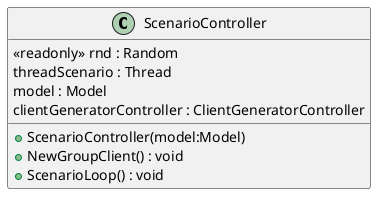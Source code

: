 @startuml
class ScenarioController {
    <<readonly>> rnd : Random
    threadScenario : Thread
    model : Model
    clientGeneratorController : ClientGeneratorController
    + ScenarioController(model:Model)
    + NewGroupClient() : void
    + ScenarioLoop() : void
}
@enduml
